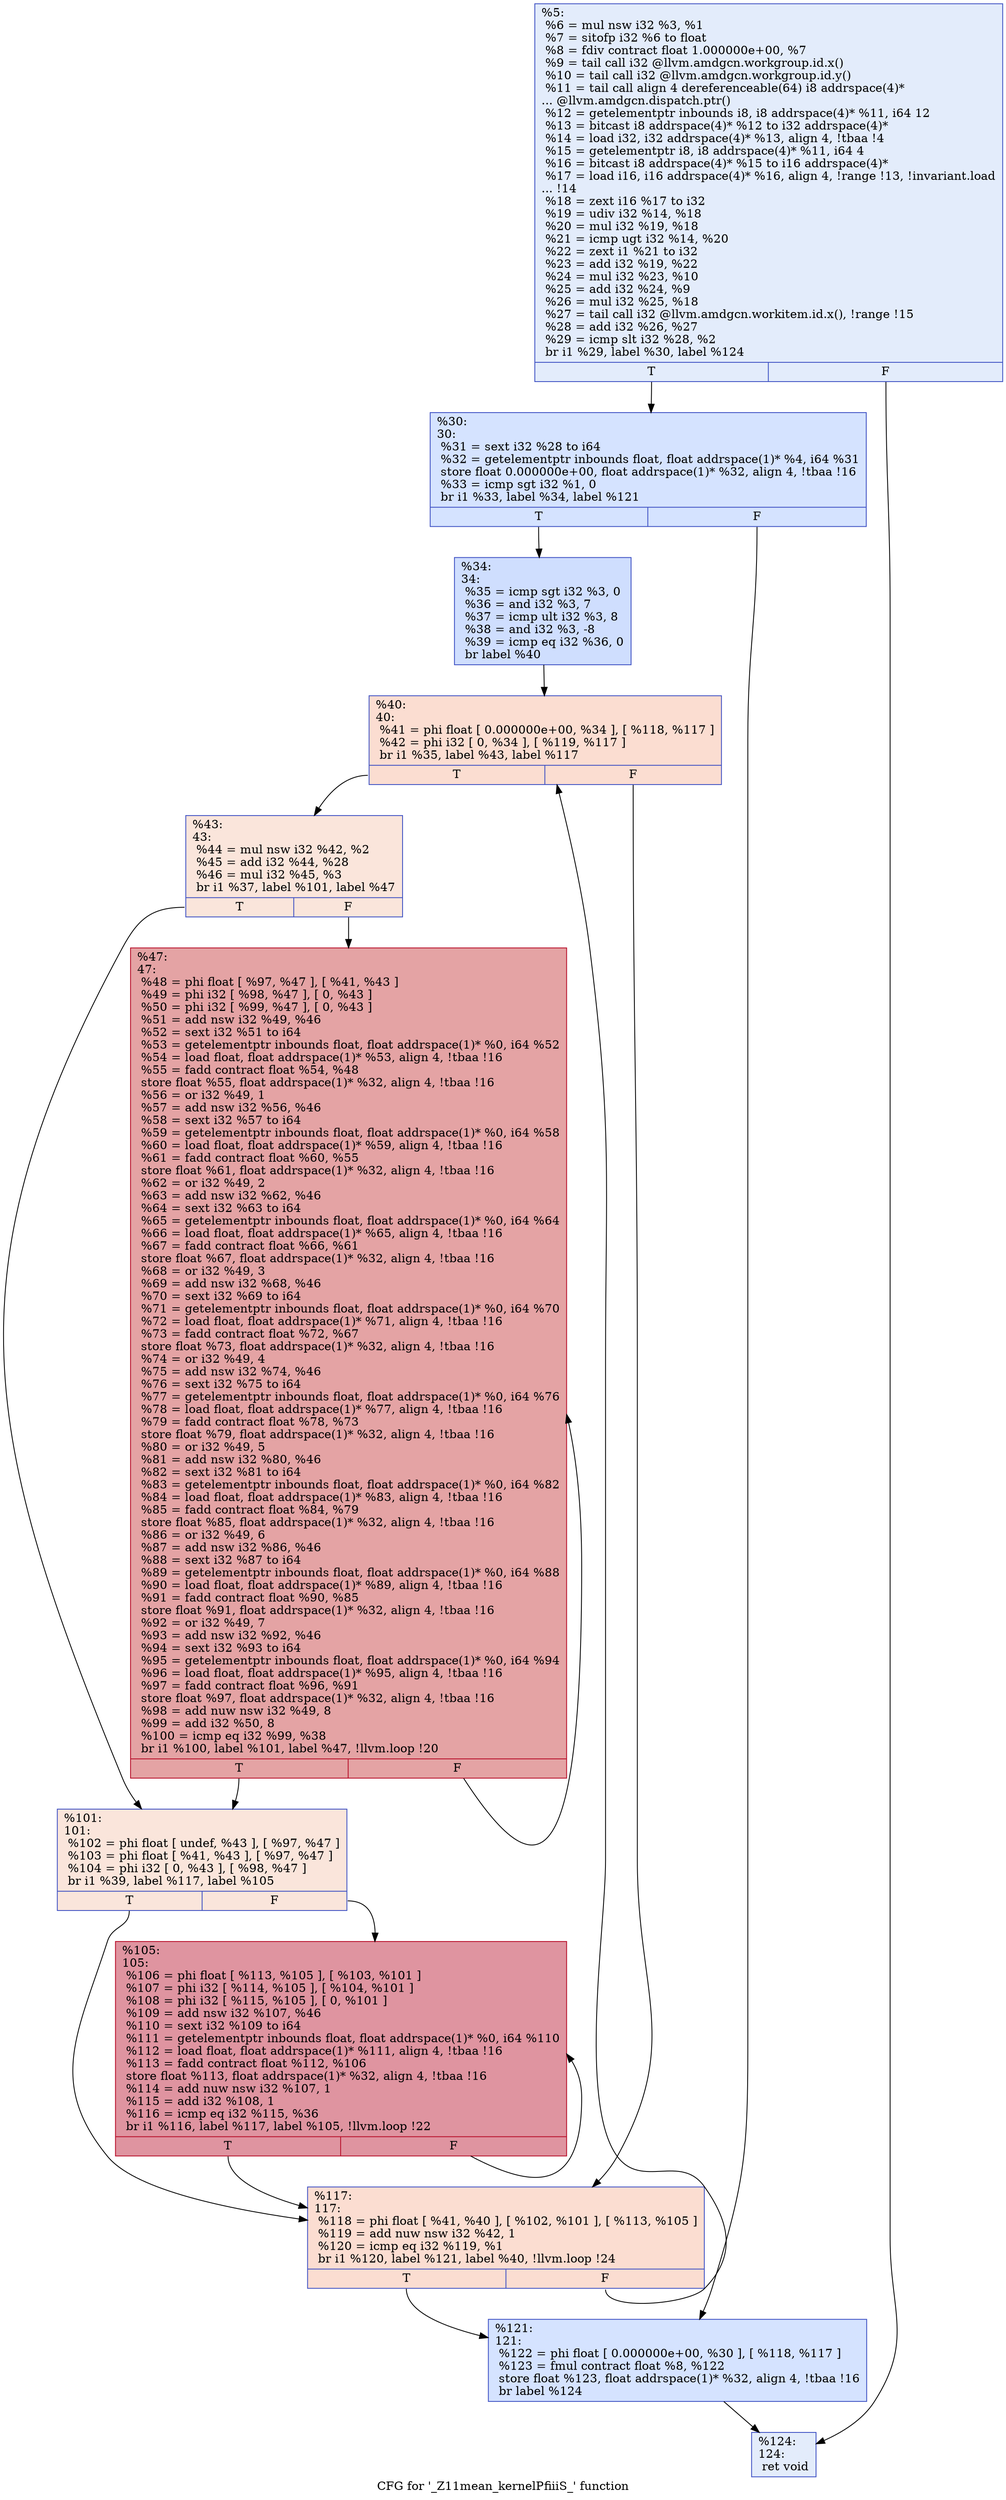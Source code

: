 digraph "CFG for '_Z11mean_kernelPfiiiS_' function" {
	label="CFG for '_Z11mean_kernelPfiiiS_' function";

	Node0x538e7d0 [shape=record,color="#3d50c3ff", style=filled, fillcolor="#bfd3f670",label="{%5:\l  %6 = mul nsw i32 %3, %1\l  %7 = sitofp i32 %6 to float\l  %8 = fdiv contract float 1.000000e+00, %7\l  %9 = tail call i32 @llvm.amdgcn.workgroup.id.x()\l  %10 = tail call i32 @llvm.amdgcn.workgroup.id.y()\l  %11 = tail call align 4 dereferenceable(64) i8 addrspace(4)*\l... @llvm.amdgcn.dispatch.ptr()\l  %12 = getelementptr inbounds i8, i8 addrspace(4)* %11, i64 12\l  %13 = bitcast i8 addrspace(4)* %12 to i32 addrspace(4)*\l  %14 = load i32, i32 addrspace(4)* %13, align 4, !tbaa !4\l  %15 = getelementptr i8, i8 addrspace(4)* %11, i64 4\l  %16 = bitcast i8 addrspace(4)* %15 to i16 addrspace(4)*\l  %17 = load i16, i16 addrspace(4)* %16, align 4, !range !13, !invariant.load\l... !14\l  %18 = zext i16 %17 to i32\l  %19 = udiv i32 %14, %18\l  %20 = mul i32 %19, %18\l  %21 = icmp ugt i32 %14, %20\l  %22 = zext i1 %21 to i32\l  %23 = add i32 %19, %22\l  %24 = mul i32 %23, %10\l  %25 = add i32 %24, %9\l  %26 = mul i32 %25, %18\l  %27 = tail call i32 @llvm.amdgcn.workitem.id.x(), !range !15\l  %28 = add i32 %26, %27\l  %29 = icmp slt i32 %28, %2\l  br i1 %29, label %30, label %124\l|{<s0>T|<s1>F}}"];
	Node0x538e7d0:s0 -> Node0x5391be0;
	Node0x538e7d0:s1 -> Node0x5391c70;
	Node0x5391be0 [shape=record,color="#3d50c3ff", style=filled, fillcolor="#a1c0ff70",label="{%30:\l30:                                               \l  %31 = sext i32 %28 to i64\l  %32 = getelementptr inbounds float, float addrspace(1)* %4, i64 %31\l  store float 0.000000e+00, float addrspace(1)* %32, align 4, !tbaa !16\l  %33 = icmp sgt i32 %1, 0\l  br i1 %33, label %34, label %121\l|{<s0>T|<s1>F}}"];
	Node0x5391be0:s0 -> Node0x5392220;
	Node0x5391be0:s1 -> Node0x53922b0;
	Node0x5392220 [shape=record,color="#3d50c3ff", style=filled, fillcolor="#93b5fe70",label="{%34:\l34:                                               \l  %35 = icmp sgt i32 %3, 0\l  %36 = and i32 %3, 7\l  %37 = icmp ult i32 %3, 8\l  %38 = and i32 %3, -8\l  %39 = icmp eq i32 %36, 0\l  br label %40\l}"];
	Node0x5392220 -> Node0x5392750;
	Node0x5392750 [shape=record,color="#3d50c3ff", style=filled, fillcolor="#f7b39670",label="{%40:\l40:                                               \l  %41 = phi float [ 0.000000e+00, %34 ], [ %118, %117 ]\l  %42 = phi i32 [ 0, %34 ], [ %119, %117 ]\l  br i1 %35, label %43, label %117\l|{<s0>T|<s1>F}}"];
	Node0x5392750:s0 -> Node0x5392aa0;
	Node0x5392750:s1 -> Node0x5392840;
	Node0x5392aa0 [shape=record,color="#3d50c3ff", style=filled, fillcolor="#f4c5ad70",label="{%43:\l43:                                               \l  %44 = mul nsw i32 %42, %2\l  %45 = add i32 %44, %28\l  %46 = mul i32 %45, %3\l  br i1 %37, label %101, label %47\l|{<s0>T|<s1>F}}"];
	Node0x5392aa0:s0 -> Node0x5392d90;
	Node0x5392aa0:s1 -> Node0x5392de0;
	Node0x5392de0 [shape=record,color="#b70d28ff", style=filled, fillcolor="#c32e3170",label="{%47:\l47:                                               \l  %48 = phi float [ %97, %47 ], [ %41, %43 ]\l  %49 = phi i32 [ %98, %47 ], [ 0, %43 ]\l  %50 = phi i32 [ %99, %47 ], [ 0, %43 ]\l  %51 = add nsw i32 %49, %46\l  %52 = sext i32 %51 to i64\l  %53 = getelementptr inbounds float, float addrspace(1)* %0, i64 %52\l  %54 = load float, float addrspace(1)* %53, align 4, !tbaa !16\l  %55 = fadd contract float %54, %48\l  store float %55, float addrspace(1)* %32, align 4, !tbaa !16\l  %56 = or i32 %49, 1\l  %57 = add nsw i32 %56, %46\l  %58 = sext i32 %57 to i64\l  %59 = getelementptr inbounds float, float addrspace(1)* %0, i64 %58\l  %60 = load float, float addrspace(1)* %59, align 4, !tbaa !16\l  %61 = fadd contract float %60, %55\l  store float %61, float addrspace(1)* %32, align 4, !tbaa !16\l  %62 = or i32 %49, 2\l  %63 = add nsw i32 %62, %46\l  %64 = sext i32 %63 to i64\l  %65 = getelementptr inbounds float, float addrspace(1)* %0, i64 %64\l  %66 = load float, float addrspace(1)* %65, align 4, !tbaa !16\l  %67 = fadd contract float %66, %61\l  store float %67, float addrspace(1)* %32, align 4, !tbaa !16\l  %68 = or i32 %49, 3\l  %69 = add nsw i32 %68, %46\l  %70 = sext i32 %69 to i64\l  %71 = getelementptr inbounds float, float addrspace(1)* %0, i64 %70\l  %72 = load float, float addrspace(1)* %71, align 4, !tbaa !16\l  %73 = fadd contract float %72, %67\l  store float %73, float addrspace(1)* %32, align 4, !tbaa !16\l  %74 = or i32 %49, 4\l  %75 = add nsw i32 %74, %46\l  %76 = sext i32 %75 to i64\l  %77 = getelementptr inbounds float, float addrspace(1)* %0, i64 %76\l  %78 = load float, float addrspace(1)* %77, align 4, !tbaa !16\l  %79 = fadd contract float %78, %73\l  store float %79, float addrspace(1)* %32, align 4, !tbaa !16\l  %80 = or i32 %49, 5\l  %81 = add nsw i32 %80, %46\l  %82 = sext i32 %81 to i64\l  %83 = getelementptr inbounds float, float addrspace(1)* %0, i64 %82\l  %84 = load float, float addrspace(1)* %83, align 4, !tbaa !16\l  %85 = fadd contract float %84, %79\l  store float %85, float addrspace(1)* %32, align 4, !tbaa !16\l  %86 = or i32 %49, 6\l  %87 = add nsw i32 %86, %46\l  %88 = sext i32 %87 to i64\l  %89 = getelementptr inbounds float, float addrspace(1)* %0, i64 %88\l  %90 = load float, float addrspace(1)* %89, align 4, !tbaa !16\l  %91 = fadd contract float %90, %85\l  store float %91, float addrspace(1)* %32, align 4, !tbaa !16\l  %92 = or i32 %49, 7\l  %93 = add nsw i32 %92, %46\l  %94 = sext i32 %93 to i64\l  %95 = getelementptr inbounds float, float addrspace(1)* %0, i64 %94\l  %96 = load float, float addrspace(1)* %95, align 4, !tbaa !16\l  %97 = fadd contract float %96, %91\l  store float %97, float addrspace(1)* %32, align 4, !tbaa !16\l  %98 = add nuw nsw i32 %49, 8\l  %99 = add i32 %50, 8\l  %100 = icmp eq i32 %99, %38\l  br i1 %100, label %101, label %47, !llvm.loop !20\l|{<s0>T|<s1>F}}"];
	Node0x5392de0:s0 -> Node0x5392d90;
	Node0x5392de0:s1 -> Node0x5392de0;
	Node0x5392d90 [shape=record,color="#3d50c3ff", style=filled, fillcolor="#f4c5ad70",label="{%101:\l101:                                              \l  %102 = phi float [ undef, %43 ], [ %97, %47 ]\l  %103 = phi float [ %41, %43 ], [ %97, %47 ]\l  %104 = phi i32 [ 0, %43 ], [ %98, %47 ]\l  br i1 %39, label %117, label %105\l|{<s0>T|<s1>F}}"];
	Node0x5392d90:s0 -> Node0x5392840;
	Node0x5392d90:s1 -> Node0x5396250;
	Node0x5396250 [shape=record,color="#b70d28ff", style=filled, fillcolor="#b70d2870",label="{%105:\l105:                                              \l  %106 = phi float [ %113, %105 ], [ %103, %101 ]\l  %107 = phi i32 [ %114, %105 ], [ %104, %101 ]\l  %108 = phi i32 [ %115, %105 ], [ 0, %101 ]\l  %109 = add nsw i32 %107, %46\l  %110 = sext i32 %109 to i64\l  %111 = getelementptr inbounds float, float addrspace(1)* %0, i64 %110\l  %112 = load float, float addrspace(1)* %111, align 4, !tbaa !16\l  %113 = fadd contract float %112, %106\l  store float %113, float addrspace(1)* %32, align 4, !tbaa !16\l  %114 = add nuw nsw i32 %107, 1\l  %115 = add i32 %108, 1\l  %116 = icmp eq i32 %115, %36\l  br i1 %116, label %117, label %105, !llvm.loop !22\l|{<s0>T|<s1>F}}"];
	Node0x5396250:s0 -> Node0x5392840;
	Node0x5396250:s1 -> Node0x5396250;
	Node0x5392840 [shape=record,color="#3d50c3ff", style=filled, fillcolor="#f7b39670",label="{%117:\l117:                                              \l  %118 = phi float [ %41, %40 ], [ %102, %101 ], [ %113, %105 ]\l  %119 = add nuw nsw i32 %42, 1\l  %120 = icmp eq i32 %119, %1\l  br i1 %120, label %121, label %40, !llvm.loop !24\l|{<s0>T|<s1>F}}"];
	Node0x5392840:s0 -> Node0x53922b0;
	Node0x5392840:s1 -> Node0x5392750;
	Node0x53922b0 [shape=record,color="#3d50c3ff", style=filled, fillcolor="#a1c0ff70",label="{%121:\l121:                                              \l  %122 = phi float [ 0.000000e+00, %30 ], [ %118, %117 ]\l  %123 = fmul contract float %8, %122\l  store float %123, float addrspace(1)* %32, align 4, !tbaa !16\l  br label %124\l}"];
	Node0x53922b0 -> Node0x5391c70;
	Node0x5391c70 [shape=record,color="#3d50c3ff", style=filled, fillcolor="#bfd3f670",label="{%124:\l124:                                              \l  ret void\l}"];
}
